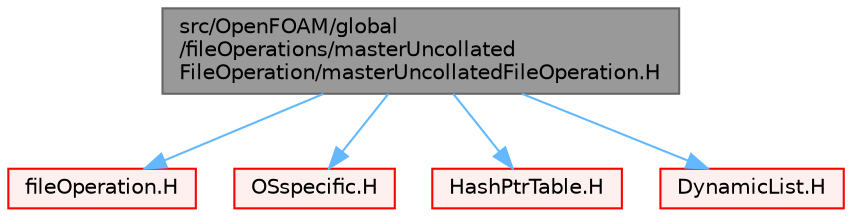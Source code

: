 digraph "src/OpenFOAM/global/fileOperations/masterUncollatedFileOperation/masterUncollatedFileOperation.H"
{
 // LATEX_PDF_SIZE
  bgcolor="transparent";
  edge [fontname=Helvetica,fontsize=10,labelfontname=Helvetica,labelfontsize=10];
  node [fontname=Helvetica,fontsize=10,shape=box,height=0.2,width=0.4];
  Node1 [id="Node000001",label="src/OpenFOAM/global\l/fileOperations/masterUncollated\lFileOperation/masterUncollatedFileOperation.H",height=0.2,width=0.4,color="gray40", fillcolor="grey60", style="filled", fontcolor="black",tooltip=" "];
  Node1 -> Node2 [id="edge1_Node000001_Node000002",color="steelblue1",style="solid",tooltip=" "];
  Node2 [id="Node000002",label="fileOperation.H",height=0.2,width=0.4,color="red", fillcolor="#FFF0F0", style="filled",URL="$fileOperation_8H.html",tooltip=" "];
  Node1 -> Node157 [id="edge2_Node000001_Node000157",color="steelblue1",style="solid",tooltip=" "];
  Node157 [id="Node000157",label="OSspecific.H",height=0.2,width=0.4,color="red", fillcolor="#FFF0F0", style="filled",URL="$OSspecific_8H.html",tooltip="Functions used by OpenFOAM that are specific to POSIX compliant operating systems and need to be repl..."];
  Node1 -> Node159 [id="edge3_Node000001_Node000159",color="steelblue1",style="solid",tooltip=" "];
  Node159 [id="Node000159",label="HashPtrTable.H",height=0.2,width=0.4,color="red", fillcolor="#FFF0F0", style="filled",URL="$HashPtrTable_8H.html",tooltip=" "];
  Node1 -> Node122 [id="edge4_Node000001_Node000122",color="steelblue1",style="solid",tooltip=" "];
  Node122 [id="Node000122",label="DynamicList.H",height=0.2,width=0.4,color="red", fillcolor="#FFF0F0", style="filled",URL="$DynamicList_8H.html",tooltip=" "];
}
